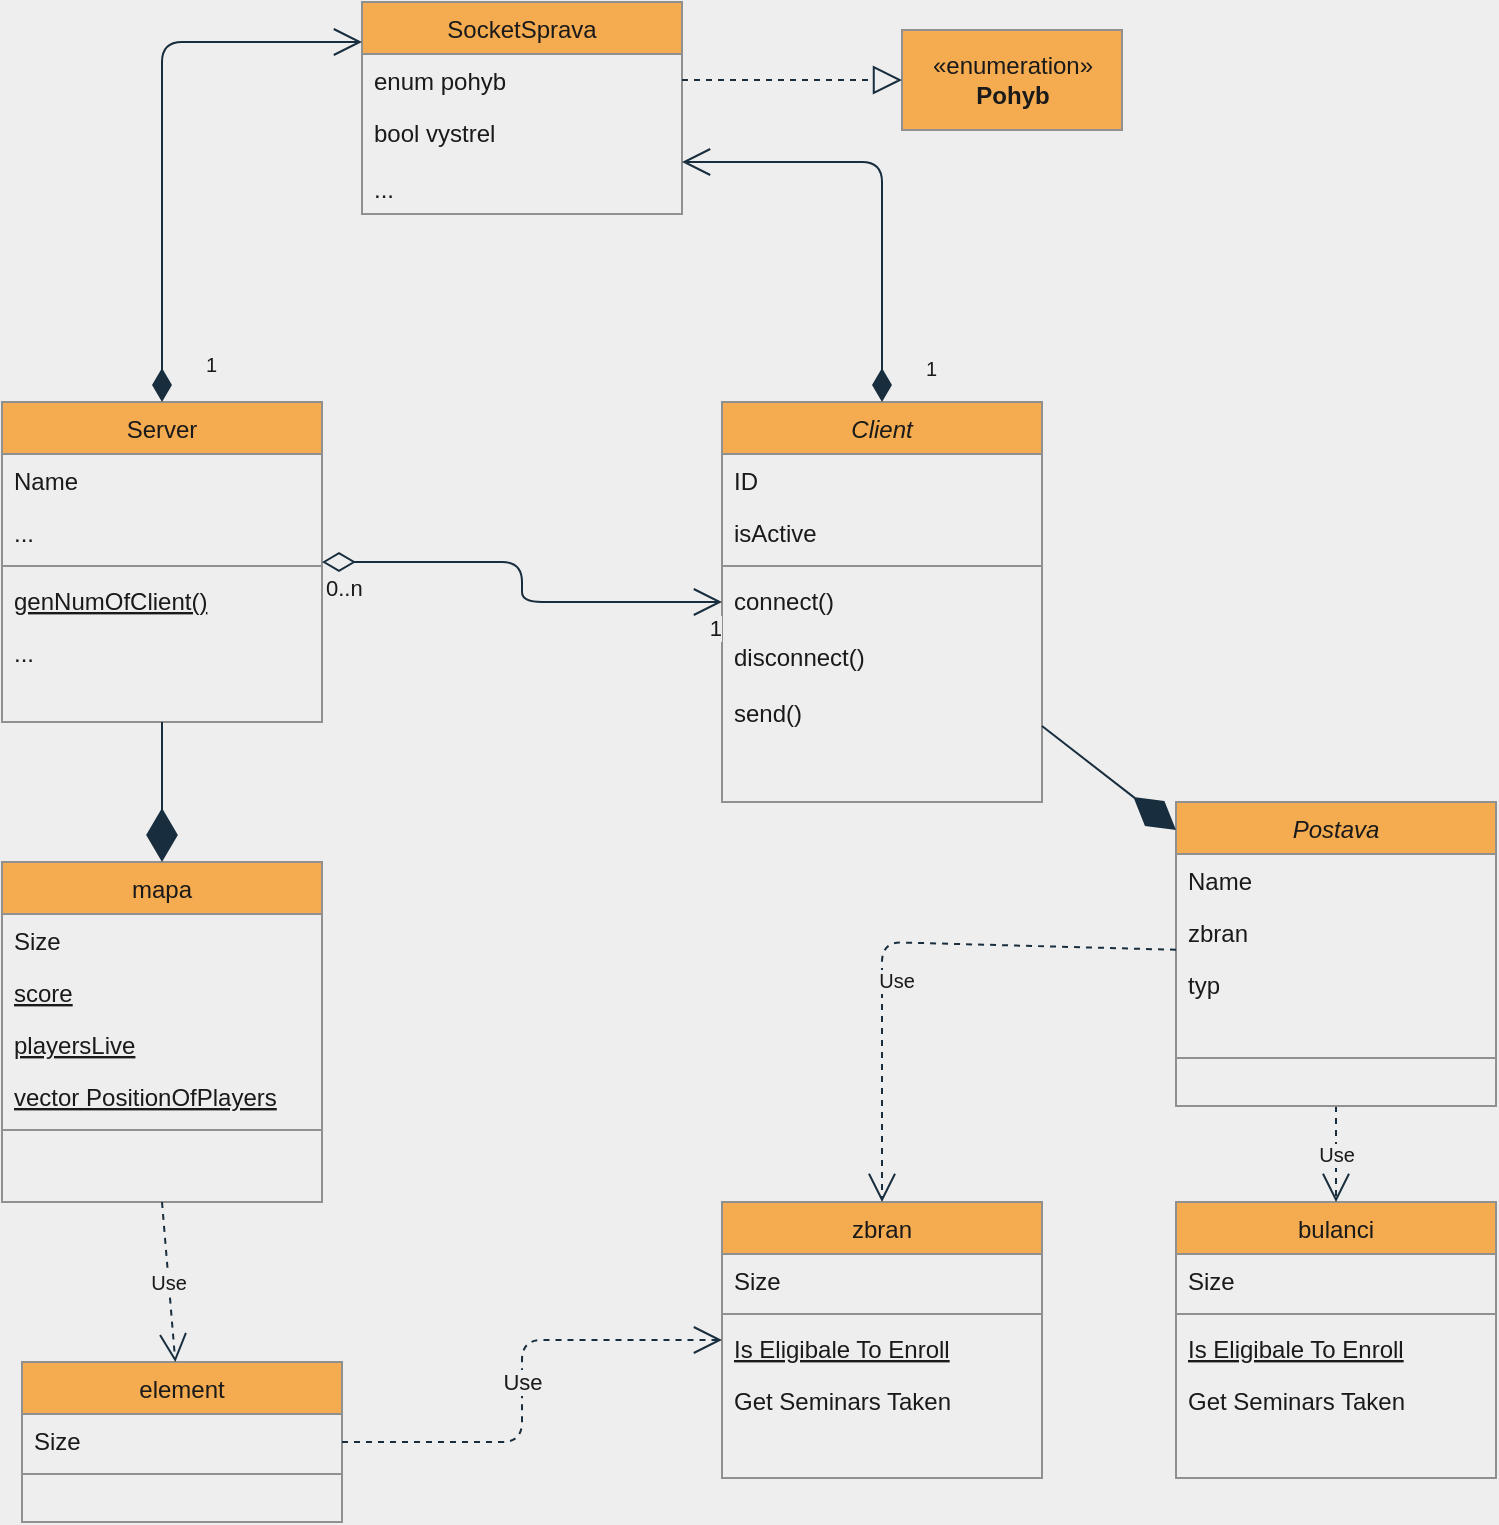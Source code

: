 <mxfile version="13.10.0" type="embed">
    <diagram id="C5RBs43oDa-KdzZeNtuy" name="Page-1">
        <mxGraphModel dx="943" dy="1940" grid="1" gridSize="10" guides="1" tooltips="1" connect="1" arrows="1" fold="1" page="1" pageScale="1" pageWidth="827" pageHeight="1169" background="#EEEEEE" math="0" shadow="0">
            <root>
                <mxCell id="WIyWlLk6GJQsqaUBKTNV-0"/>
                <mxCell id="WIyWlLk6GJQsqaUBKTNV-1" parent="WIyWlLk6GJQsqaUBKTNV-0"/>
                <mxCell id="zkfFHV4jXpPFQw0GAbJ--0" value="Client" style="swimlane;fontStyle=2;align=center;verticalAlign=top;childLayout=stackLayout;horizontal=1;startSize=26;horizontalStack=0;resizeParent=1;resizeLast=0;collapsible=1;marginBottom=0;shadow=0;strokeWidth=1;fillColor=#F5AB50;strokeColor=#909090;fontColor=#1A1A1A;" parent="WIyWlLk6GJQsqaUBKTNV-1" vertex="1">
                    <mxGeometry x="440" y="80" width="160" height="200" as="geometry">
                        <mxRectangle x="230" y="140" width="160" height="26" as="alternateBounds"/>
                    </mxGeometry>
                </mxCell>
                <mxCell id="zkfFHV4jXpPFQw0GAbJ--2" value="ID" style="text;align=left;verticalAlign=top;spacingLeft=4;spacingRight=4;overflow=hidden;rotatable=0;points=[[0,0.5],[1,0.5]];portConstraint=eastwest;shadow=0;html=0;fontColor=#1A1A1A;" parent="zkfFHV4jXpPFQw0GAbJ--0" vertex="1">
                    <mxGeometry y="26" width="160" height="26" as="geometry"/>
                </mxCell>
                <mxCell id="zkfFHV4jXpPFQw0GAbJ--3" value="isActive" style="text;align=left;verticalAlign=top;spacingLeft=4;spacingRight=4;overflow=hidden;rotatable=0;points=[[0,0.5],[1,0.5]];portConstraint=eastwest;shadow=0;html=0;fontColor=#1A1A1A;" parent="zkfFHV4jXpPFQw0GAbJ--0" vertex="1">
                    <mxGeometry y="52" width="160" height="26" as="geometry"/>
                </mxCell>
                <mxCell id="zkfFHV4jXpPFQw0GAbJ--4" value="" style="line;html=1;strokeWidth=1;align=left;verticalAlign=middle;spacingTop=-1;spacingLeft=3;spacingRight=3;rotatable=0;labelPosition=right;points=[];portConstraint=eastwest;fillColor=#F5AB50;strokeColor=#909090;fontColor=#1A1A1A;labelBackgroundColor=#EEEEEE;" parent="zkfFHV4jXpPFQw0GAbJ--0" vertex="1">
                    <mxGeometry y="78" width="160" height="8" as="geometry"/>
                </mxCell>
                <mxCell id="zkfFHV4jXpPFQw0GAbJ--5" value="connect()" style="text;align=left;verticalAlign=top;spacingLeft=4;spacingRight=4;overflow=hidden;rotatable=0;points=[[0,0.5],[1,0.5]];portConstraint=eastwest;fontColor=#1A1A1A;" parent="zkfFHV4jXpPFQw0GAbJ--0" vertex="1">
                    <mxGeometry y="86" width="160" height="28" as="geometry"/>
                </mxCell>
                <mxCell id="65oByAprwnxwpoLDpOKo-60" value="disconnect()" style="text;align=left;verticalAlign=top;spacingLeft=4;spacingRight=4;overflow=hidden;rotatable=0;points=[[0,0.5],[1,0.5]];portConstraint=eastwest;fontColor=#1A1A1A;" parent="zkfFHV4jXpPFQw0GAbJ--0" vertex="1">
                    <mxGeometry y="114" width="160" height="28" as="geometry"/>
                </mxCell>
                <mxCell id="65oByAprwnxwpoLDpOKo-61" value="send()" style="text;align=left;verticalAlign=top;spacingLeft=4;spacingRight=4;overflow=hidden;rotatable=0;points=[[0,0.5],[1,0.5]];portConstraint=eastwest;fontColor=#1A1A1A;" parent="zkfFHV4jXpPFQw0GAbJ--0" vertex="1">
                    <mxGeometry y="142" width="160" height="28" as="geometry"/>
                </mxCell>
                <mxCell id="zkfFHV4jXpPFQw0GAbJ--6" value="Server" style="swimlane;fontStyle=0;align=center;verticalAlign=top;childLayout=stackLayout;horizontal=1;startSize=26;horizontalStack=0;resizeParent=1;resizeLast=0;collapsible=1;marginBottom=0;shadow=0;strokeWidth=1;fillColor=#F5AB50;strokeColor=#909090;fontColor=#1A1A1A;" parent="WIyWlLk6GJQsqaUBKTNV-1" vertex="1">
                    <mxGeometry x="80" y="80" width="160" height="160" as="geometry">
                        <mxRectangle x="130" y="380" width="160" height="26" as="alternateBounds"/>
                    </mxGeometry>
                </mxCell>
                <mxCell id="zkfFHV4jXpPFQw0GAbJ--7" value="Name" style="text;align=left;verticalAlign=top;spacingLeft=4;spacingRight=4;overflow=hidden;rotatable=0;points=[[0,0.5],[1,0.5]];portConstraint=eastwest;fontColor=#1A1A1A;" parent="zkfFHV4jXpPFQw0GAbJ--6" vertex="1">
                    <mxGeometry y="26" width="160" height="26" as="geometry"/>
                </mxCell>
                <mxCell id="zkfFHV4jXpPFQw0GAbJ--8" value="..." style="text;align=left;verticalAlign=top;spacingLeft=4;spacingRight=4;overflow=hidden;rotatable=0;points=[[0,0.5],[1,0.5]];portConstraint=eastwest;shadow=0;html=0;fontColor=#1A1A1A;" parent="zkfFHV4jXpPFQw0GAbJ--6" vertex="1">
                    <mxGeometry y="52" width="160" height="26" as="geometry"/>
                </mxCell>
                <mxCell id="zkfFHV4jXpPFQw0GAbJ--9" value="" style="line;html=1;strokeWidth=1;align=left;verticalAlign=middle;spacingTop=-1;spacingLeft=3;spacingRight=3;rotatable=0;labelPosition=right;points=[];portConstraint=eastwest;fillColor=#F5AB50;strokeColor=#909090;fontColor=#1A1A1A;labelBackgroundColor=#EEEEEE;" parent="zkfFHV4jXpPFQw0GAbJ--6" vertex="1">
                    <mxGeometry y="78" width="160" height="8" as="geometry"/>
                </mxCell>
                <mxCell id="zkfFHV4jXpPFQw0GAbJ--10" value="genNumOfClient()" style="text;align=left;verticalAlign=top;spacingLeft=4;spacingRight=4;overflow=hidden;rotatable=0;points=[[0,0.5],[1,0.5]];portConstraint=eastwest;fontStyle=4;fontColor=#1A1A1A;" parent="zkfFHV4jXpPFQw0GAbJ--6" vertex="1">
                    <mxGeometry y="86" width="160" height="26" as="geometry"/>
                </mxCell>
                <mxCell id="zkfFHV4jXpPFQw0GAbJ--11" value="..." style="text;align=left;verticalAlign=top;spacingLeft=4;spacingRight=4;overflow=hidden;rotatable=0;points=[[0,0.5],[1,0.5]];portConstraint=eastwest;fontColor=#1A1A1A;" parent="zkfFHV4jXpPFQw0GAbJ--6" vertex="1">
                    <mxGeometry y="112" width="160" height="26" as="geometry"/>
                </mxCell>
                <mxCell id="65oByAprwnxwpoLDpOKo-8" value="mapa" style="swimlane;fontStyle=0;align=center;verticalAlign=top;childLayout=stackLayout;horizontal=1;startSize=26;horizontalStack=0;resizeParent=1;resizeLast=0;collapsible=1;marginBottom=0;shadow=0;strokeWidth=1;fillColor=#F5AB50;strokeColor=#909090;fontColor=#1A1A1A;" parent="WIyWlLk6GJQsqaUBKTNV-1" vertex="1">
                    <mxGeometry x="80" y="310" width="160" height="170" as="geometry">
                        <mxRectangle x="130" y="380" width="160" height="26" as="alternateBounds"/>
                    </mxGeometry>
                </mxCell>
                <mxCell id="65oByAprwnxwpoLDpOKo-9" value="Size" style="text;align=left;verticalAlign=top;spacingLeft=4;spacingRight=4;overflow=hidden;rotatable=0;points=[[0,0.5],[1,0.5]];portConstraint=eastwest;fontColor=#1A1A1A;" parent="65oByAprwnxwpoLDpOKo-8" vertex="1">
                    <mxGeometry y="26" width="160" height="26" as="geometry"/>
                </mxCell>
                <mxCell id="65oByAprwnxwpoLDpOKo-63" value="score" style="text;align=left;verticalAlign=top;spacingLeft=4;spacingRight=4;overflow=hidden;rotatable=0;points=[[0,0.5],[1,0.5]];portConstraint=eastwest;fontStyle=4;fontColor=#1A1A1A;" parent="65oByAprwnxwpoLDpOKo-8" vertex="1">
                    <mxGeometry y="52" width="160" height="26" as="geometry"/>
                </mxCell>
                <mxCell id="65oByAprwnxwpoLDpOKo-62" value="playersLive" style="text;align=left;verticalAlign=top;spacingLeft=4;spacingRight=4;overflow=hidden;rotatable=0;points=[[0,0.5],[1,0.5]];portConstraint=eastwest;fontStyle=4;fontColor=#1A1A1A;" parent="65oByAprwnxwpoLDpOKo-8" vertex="1">
                    <mxGeometry y="78" width="160" height="26" as="geometry"/>
                </mxCell>
                <mxCell id="65oByAprwnxwpoLDpOKo-12" value="vector PositionOfPlayers" style="text;align=left;verticalAlign=top;spacingLeft=4;spacingRight=4;overflow=hidden;rotatable=0;points=[[0,0.5],[1,0.5]];portConstraint=eastwest;fontStyle=4;fontColor=#1A1A1A;" parent="65oByAprwnxwpoLDpOKo-8" vertex="1">
                    <mxGeometry y="104" width="160" height="26" as="geometry"/>
                </mxCell>
                <mxCell id="65oByAprwnxwpoLDpOKo-11" value="" style="line;html=1;strokeWidth=1;align=left;verticalAlign=middle;spacingTop=-1;spacingLeft=3;spacingRight=3;rotatable=0;labelPosition=right;points=[];portConstraint=eastwest;fillColor=#F5AB50;strokeColor=#909090;fontColor=#1A1A1A;labelBackgroundColor=#EEEEEE;" parent="65oByAprwnxwpoLDpOKo-8" vertex="1">
                    <mxGeometry y="130" width="160" height="8" as="geometry"/>
                </mxCell>
                <mxCell id="65oByAprwnxwpoLDpOKo-14" value="bulanci" style="swimlane;fontStyle=0;align=center;verticalAlign=top;childLayout=stackLayout;horizontal=1;startSize=26;horizontalStack=0;resizeParent=1;resizeLast=0;collapsible=1;marginBottom=0;shadow=0;strokeWidth=1;fillColor=#F5AB50;strokeColor=#909090;fontColor=#1A1A1A;" parent="WIyWlLk6GJQsqaUBKTNV-1" vertex="1">
                    <mxGeometry x="667" y="480" width="160" height="138" as="geometry">
                        <mxRectangle x="130" y="380" width="160" height="26" as="alternateBounds"/>
                    </mxGeometry>
                </mxCell>
                <mxCell id="65oByAprwnxwpoLDpOKo-15" value="Size" style="text;align=left;verticalAlign=top;spacingLeft=4;spacingRight=4;overflow=hidden;rotatable=0;points=[[0,0.5],[1,0.5]];portConstraint=eastwest;fontColor=#1A1A1A;" parent="65oByAprwnxwpoLDpOKo-14" vertex="1">
                    <mxGeometry y="26" width="160" height="26" as="geometry"/>
                </mxCell>
                <mxCell id="65oByAprwnxwpoLDpOKo-16" value="" style="line;html=1;strokeWidth=1;align=left;verticalAlign=middle;spacingTop=-1;spacingLeft=3;spacingRight=3;rotatable=0;labelPosition=right;points=[];portConstraint=eastwest;fillColor=#F5AB50;strokeColor=#909090;fontColor=#1A1A1A;labelBackgroundColor=#EEEEEE;" parent="65oByAprwnxwpoLDpOKo-14" vertex="1">
                    <mxGeometry y="52" width="160" height="8" as="geometry"/>
                </mxCell>
                <mxCell id="65oByAprwnxwpoLDpOKo-17" value="Is Eligibale To Enroll" style="text;align=left;verticalAlign=top;spacingLeft=4;spacingRight=4;overflow=hidden;rotatable=0;points=[[0,0.5],[1,0.5]];portConstraint=eastwest;fontStyle=4;fontColor=#1A1A1A;" parent="65oByAprwnxwpoLDpOKo-14" vertex="1">
                    <mxGeometry y="60" width="160" height="26" as="geometry"/>
                </mxCell>
                <mxCell id="65oByAprwnxwpoLDpOKo-18" value="Get Seminars Taken" style="text;align=left;verticalAlign=top;spacingLeft=4;spacingRight=4;overflow=hidden;rotatable=0;points=[[0,0.5],[1,0.5]];portConstraint=eastwest;fontColor=#1A1A1A;" parent="65oByAprwnxwpoLDpOKo-14" vertex="1">
                    <mxGeometry y="86" width="160" height="26" as="geometry"/>
                </mxCell>
                <mxCell id="65oByAprwnxwpoLDpOKo-19" value="zbran" style="swimlane;fontStyle=0;align=center;verticalAlign=top;childLayout=stackLayout;horizontal=1;startSize=26;horizontalStack=0;resizeParent=1;resizeLast=0;collapsible=1;marginBottom=0;shadow=0;strokeWidth=1;fillColor=#F5AB50;strokeColor=#909090;fontColor=#1A1A1A;" parent="WIyWlLk6GJQsqaUBKTNV-1" vertex="1">
                    <mxGeometry x="440" y="480" width="160" height="138" as="geometry">
                        <mxRectangle x="130" y="380" width="160" height="26" as="alternateBounds"/>
                    </mxGeometry>
                </mxCell>
                <mxCell id="65oByAprwnxwpoLDpOKo-20" value="Size" style="text;align=left;verticalAlign=top;spacingLeft=4;spacingRight=4;overflow=hidden;rotatable=0;points=[[0,0.5],[1,0.5]];portConstraint=eastwest;fontColor=#1A1A1A;" parent="65oByAprwnxwpoLDpOKo-19" vertex="1">
                    <mxGeometry y="26" width="160" height="26" as="geometry"/>
                </mxCell>
                <mxCell id="65oByAprwnxwpoLDpOKo-21" value="" style="line;html=1;strokeWidth=1;align=left;verticalAlign=middle;spacingTop=-1;spacingLeft=3;spacingRight=3;rotatable=0;labelPosition=right;points=[];portConstraint=eastwest;fillColor=#F5AB50;strokeColor=#909090;fontColor=#1A1A1A;labelBackgroundColor=#EEEEEE;" parent="65oByAprwnxwpoLDpOKo-19" vertex="1">
                    <mxGeometry y="52" width="160" height="8" as="geometry"/>
                </mxCell>
                <mxCell id="65oByAprwnxwpoLDpOKo-22" value="Is Eligibale To Enroll" style="text;align=left;verticalAlign=top;spacingLeft=4;spacingRight=4;overflow=hidden;rotatable=0;points=[[0,0.5],[1,0.5]];portConstraint=eastwest;fontStyle=4;fontColor=#1A1A1A;" parent="65oByAprwnxwpoLDpOKo-19" vertex="1">
                    <mxGeometry y="60" width="160" height="26" as="geometry"/>
                </mxCell>
                <mxCell id="65oByAprwnxwpoLDpOKo-23" value="Get Seminars Taken" style="text;align=left;verticalAlign=top;spacingLeft=4;spacingRight=4;overflow=hidden;rotatable=0;points=[[0,0.5],[1,0.5]];portConstraint=eastwest;fontColor=#1A1A1A;" parent="65oByAprwnxwpoLDpOKo-19" vertex="1">
                    <mxGeometry y="86" width="160" height="26" as="geometry"/>
                </mxCell>
                <mxCell id="65oByAprwnxwpoLDpOKo-28" value="element" style="swimlane;fontStyle=0;align=center;verticalAlign=top;childLayout=stackLayout;horizontal=1;startSize=26;horizontalStack=0;resizeParent=1;resizeLast=0;collapsible=1;marginBottom=0;shadow=0;strokeWidth=1;fillColor=#F5AB50;strokeColor=#909090;fontColor=#1A1A1A;" parent="WIyWlLk6GJQsqaUBKTNV-1" vertex="1">
                    <mxGeometry x="90" y="560" width="160" height="80" as="geometry">
                        <mxRectangle x="130" y="380" width="160" height="26" as="alternateBounds"/>
                    </mxGeometry>
                </mxCell>
                <mxCell id="65oByAprwnxwpoLDpOKo-29" value="Size" style="text;align=left;verticalAlign=top;spacingLeft=4;spacingRight=4;overflow=hidden;rotatable=0;points=[[0,0.5],[1,0.5]];portConstraint=eastwest;fontColor=#1A1A1A;" parent="65oByAprwnxwpoLDpOKo-28" vertex="1">
                    <mxGeometry y="26" width="160" height="26" as="geometry"/>
                </mxCell>
                <mxCell id="65oByAprwnxwpoLDpOKo-30" value="" style="line;html=1;strokeWidth=1;align=left;verticalAlign=middle;spacingTop=-1;spacingLeft=3;spacingRight=3;rotatable=0;labelPosition=right;points=[];portConstraint=eastwest;fillColor=#F5AB50;strokeColor=#909090;fontColor=#1A1A1A;labelBackgroundColor=#EEEEEE;" parent="65oByAprwnxwpoLDpOKo-28" vertex="1">
                    <mxGeometry y="52" width="160" height="8" as="geometry"/>
                </mxCell>
                <mxCell id="65oByAprwnxwpoLDpOKo-33" value="SocketSprava" style="swimlane;fontStyle=0;align=center;verticalAlign=top;childLayout=stackLayout;horizontal=1;startSize=26;horizontalStack=0;resizeParent=1;resizeLast=0;collapsible=1;marginBottom=0;shadow=0;strokeWidth=1;fillColor=#F5AB50;strokeColor=#909090;fontColor=#1A1A1A;" parent="WIyWlLk6GJQsqaUBKTNV-1" vertex="1">
                    <mxGeometry x="260" y="-120" width="160" height="106" as="geometry">
                        <mxRectangle x="130" y="380" width="160" height="26" as="alternateBounds"/>
                    </mxGeometry>
                </mxCell>
                <mxCell id="65oByAprwnxwpoLDpOKo-34" value="enum pohyb&#10;&#10;" style="text;align=left;verticalAlign=top;spacingLeft=4;spacingRight=4;overflow=hidden;rotatable=0;points=[[0,0.5],[1,0.5]];portConstraint=eastwest;fontColor=#1A1A1A;" parent="65oByAprwnxwpoLDpOKo-33" vertex="1">
                    <mxGeometry y="26" width="160" height="26" as="geometry"/>
                </mxCell>
                <mxCell id="65oByAprwnxwpoLDpOKo-38" value="bool vystrel" style="text;align=left;verticalAlign=top;spacingLeft=4;spacingRight=4;overflow=hidden;rotatable=0;points=[[0,0.5],[1,0.5]];portConstraint=eastwest;fontColor=#1A1A1A;" parent="65oByAprwnxwpoLDpOKo-33" vertex="1">
                    <mxGeometry y="52" width="160" height="28" as="geometry"/>
                </mxCell>
                <mxCell id="65oByAprwnxwpoLDpOKo-39" value="..." style="text;align=left;verticalAlign=top;spacingLeft=4;spacingRight=4;overflow=hidden;rotatable=0;points=[[0,0.5],[1,0.5]];portConstraint=eastwest;fontColor=#1A1A1A;" parent="65oByAprwnxwpoLDpOKo-33" vertex="1">
                    <mxGeometry y="80" width="160" height="26" as="geometry"/>
                </mxCell>
                <mxCell id="65oByAprwnxwpoLDpOKo-40" value="" style="endArrow=diamondThin;endFill=1;endSize=24;html=1;fontSize=10;strokeColor=#182E3E;fontColor=#1A1A1A;labelBackgroundColor=#EEEEEE;" parent="WIyWlLk6GJQsqaUBKTNV-1" source="zkfFHV4jXpPFQw0GAbJ--6" target="65oByAprwnxwpoLDpOKo-8" edge="1">
                    <mxGeometry width="160" relative="1" as="geometry">
                        <mxPoint x="130" y="210" as="sourcePoint"/>
                        <mxPoint x="290" y="210" as="targetPoint"/>
                    </mxGeometry>
                </mxCell>
                <mxCell id="65oByAprwnxwpoLDpOKo-42" value="Use" style="endArrow=open;endSize=12;dashed=1;html=1;fontSize=10;exitX=0.5;exitY=1;exitDx=0;exitDy=0;strokeColor=#182E3E;fontColor=#1A1A1A;labelBackgroundColor=#EEEEEE;" parent="WIyWlLk6GJQsqaUBKTNV-1" source="65oByAprwnxwpoLDpOKo-8" target="65oByAprwnxwpoLDpOKo-28" edge="1">
                    <mxGeometry width="160" relative="1" as="geometry">
                        <mxPoint x="-140" y="220" as="sourcePoint"/>
                        <mxPoint x="290" y="290" as="targetPoint"/>
                    </mxGeometry>
                </mxCell>
                <mxCell id="65oByAprwnxwpoLDpOKo-43" value="Use" style="endArrow=open;endSize=12;dashed=1;html=1;fontSize=10;strokeColor=#182E3E;fontColor=#1A1A1A;labelBackgroundColor=#EEEEEE;" parent="WIyWlLk6GJQsqaUBKTNV-1" source="65oByAprwnxwpoLDpOKo-45" target="65oByAprwnxwpoLDpOKo-14" edge="1">
                    <mxGeometry width="160" relative="1" as="geometry">
                        <mxPoint x="310" y="170" as="sourcePoint"/>
                        <mxPoint x="470" y="170" as="targetPoint"/>
                    </mxGeometry>
                </mxCell>
                <mxCell id="65oByAprwnxwpoLDpOKo-45" value="Postava" style="swimlane;fontStyle=2;align=center;verticalAlign=top;childLayout=stackLayout;horizontal=1;startSize=26;horizontalStack=0;resizeParent=1;resizeLast=0;collapsible=1;marginBottom=0;shadow=0;strokeWidth=1;fillColor=#F5AB50;strokeColor=#909090;fontColor=#1A1A1A;" parent="WIyWlLk6GJQsqaUBKTNV-1" vertex="1">
                    <mxGeometry x="667" y="280" width="160" height="152" as="geometry">
                        <mxRectangle x="230" y="140" width="160" height="26" as="alternateBounds"/>
                    </mxGeometry>
                </mxCell>
                <mxCell id="65oByAprwnxwpoLDpOKo-46" value="Name" style="text;align=left;verticalAlign=top;spacingLeft=4;spacingRight=4;overflow=hidden;rotatable=0;points=[[0,0.5],[1,0.5]];portConstraint=eastwest;fontColor=#1A1A1A;" parent="65oByAprwnxwpoLDpOKo-45" vertex="1">
                    <mxGeometry y="26" width="160" height="26" as="geometry"/>
                </mxCell>
                <mxCell id="65oByAprwnxwpoLDpOKo-65" value="zbran" style="text;align=left;verticalAlign=top;spacingLeft=4;spacingRight=4;overflow=hidden;rotatable=0;points=[[0,0.5],[1,0.5]];portConstraint=eastwest;fontColor=#1A1A1A;" parent="65oByAprwnxwpoLDpOKo-45" vertex="1">
                    <mxGeometry y="52" width="160" height="26" as="geometry"/>
                </mxCell>
                <mxCell id="65oByAprwnxwpoLDpOKo-66" value="typ" style="text;align=left;verticalAlign=top;spacingLeft=4;spacingRight=4;overflow=hidden;rotatable=0;points=[[0,0.5],[1,0.5]];portConstraint=eastwest;fontColor=#1A1A1A;" parent="65oByAprwnxwpoLDpOKo-45" vertex="1">
                    <mxGeometry y="78" width="160" height="26" as="geometry"/>
                </mxCell>
                <mxCell id="65oByAprwnxwpoLDpOKo-49" value="" style="line;html=1;strokeWidth=1;align=left;verticalAlign=middle;spacingTop=-1;spacingLeft=3;spacingRight=3;rotatable=0;labelPosition=right;points=[];portConstraint=eastwest;fillColor=#F5AB50;strokeColor=#909090;fontColor=#1A1A1A;labelBackgroundColor=#EEEEEE;" parent="65oByAprwnxwpoLDpOKo-45" vertex="1">
                    <mxGeometry y="104" width="160" height="48" as="geometry"/>
                </mxCell>
                <mxCell id="65oByAprwnxwpoLDpOKo-51" value="" style="endArrow=diamondThin;endFill=1;endSize=24;html=1;fontSize=10;strokeColor=#182E3E;fontColor=#1A1A1A;labelBackgroundColor=#EEEEEE;" parent="WIyWlLk6GJQsqaUBKTNV-1" source="zkfFHV4jXpPFQw0GAbJ--0" target="65oByAprwnxwpoLDpOKo-45" edge="1">
                    <mxGeometry width="160" relative="1" as="geometry">
                        <mxPoint x="420" y="240" as="sourcePoint"/>
                        <mxPoint x="580" y="240" as="targetPoint"/>
                    </mxGeometry>
                </mxCell>
                <mxCell id="65oByAprwnxwpoLDpOKo-53" value="" style="endArrow=open;html=1;endSize=12;startArrow=diamondThin;startSize=14;startFill=0;edgeStyle=orthogonalEdgeStyle;fontSize=10;strokeColor=#182E3E;fontColor=#1A1A1A;labelBackgroundColor=#EEEEEE;" parent="WIyWlLk6GJQsqaUBKTNV-1" source="zkfFHV4jXpPFQw0GAbJ--6" target="zkfFHV4jXpPFQw0GAbJ--0" edge="1">
                    <mxGeometry y="-21" relative="1" as="geometry">
                        <mxPoint x="220" y="120" as="sourcePoint"/>
                        <mxPoint x="380" y="120" as="targetPoint"/>
                        <mxPoint as="offset"/>
                    </mxGeometry>
                </mxCell>
                <mxCell id="65oByAprwnxwpoLDpOKo-54" value="0..n" style="edgeLabel;resizable=0;html=1;align=left;verticalAlign=top;fontColor=#1A1A1A;labelBackgroundColor=#EEEEEE;" parent="65oByAprwnxwpoLDpOKo-53" connectable="0" vertex="1">
                    <mxGeometry x="-1" relative="1" as="geometry"/>
                </mxCell>
                <mxCell id="65oByAprwnxwpoLDpOKo-55" value="1" style="edgeLabel;resizable=0;html=1;align=right;verticalAlign=top;fontColor=#1A1A1A;labelBackgroundColor=#EEEEEE;" parent="65oByAprwnxwpoLDpOKo-53" connectable="0" vertex="1">
                    <mxGeometry x="1" relative="1" as="geometry"/>
                </mxCell>
                <mxCell id="65oByAprwnxwpoLDpOKo-57" value="1" style="endArrow=open;html=1;endSize=12;startArrow=diamondThin;startSize=14;startFill=1;edgeStyle=orthogonalEdgeStyle;align=left;verticalAlign=bottom;fontSize=10;exitX=0.5;exitY=0;exitDx=0;exitDy=0;strokeColor=#182E3E;fontColor=#1A1A1A;labelBackgroundColor=#EEEEEE;" parent="WIyWlLk6GJQsqaUBKTNV-1" source="zkfFHV4jXpPFQw0GAbJ--6" target="65oByAprwnxwpoLDpOKo-33" edge="1">
                    <mxGeometry x="-0.927" y="-20" relative="1" as="geometry">
                        <mxPoint x="220" y="40" as="sourcePoint"/>
                        <mxPoint x="380" y="40" as="targetPoint"/>
                        <Array as="points">
                            <mxPoint x="160" y="-100"/>
                        </Array>
                        <mxPoint as="offset"/>
                    </mxGeometry>
                </mxCell>
                <mxCell id="65oByAprwnxwpoLDpOKo-58" value="1" style="endArrow=open;html=1;endSize=12;startArrow=diamondThin;startSize=14;startFill=1;edgeStyle=orthogonalEdgeStyle;align=left;verticalAlign=bottom;fontSize=10;strokeColor=#182E3E;fontColor=#1A1A1A;labelBackgroundColor=#EEEEEE;" parent="WIyWlLk6GJQsqaUBKTNV-1" target="65oByAprwnxwpoLDpOKo-39" edge="1">
                    <mxGeometry x="-0.927" y="-20" relative="1" as="geometry">
                        <mxPoint x="520" y="80" as="sourcePoint"/>
                        <mxPoint x="350" y="-4" as="targetPoint"/>
                        <mxPoint as="offset"/>
                        <Array as="points">
                            <mxPoint x="520" y="-40"/>
                        </Array>
                    </mxGeometry>
                </mxCell>
                <mxCell id="65oByAprwnxwpoLDpOKo-59" value="Use" style="endArrow=open;endSize=12;dashed=1;html=1;fontSize=10;strokeColor=#182E3E;fontColor=#1A1A1A;entryX=0.5;entryY=0;entryDx=0;entryDy=0;labelBackgroundColor=#EEEEEE;" parent="WIyWlLk6GJQsqaUBKTNV-1" source="65oByAprwnxwpoLDpOKo-45" target="65oByAprwnxwpoLDpOKo-19" edge="1">
                    <mxGeometry x="0.007" y="19" width="160" relative="1" as="geometry">
                        <mxPoint x="757" y="428" as="sourcePoint"/>
                        <mxPoint x="757" y="490" as="targetPoint"/>
                        <Array as="points">
                            <mxPoint x="520" y="350"/>
                        </Array>
                        <mxPoint as="offset"/>
                    </mxGeometry>
                </mxCell>
                <mxCell id="65oByAprwnxwpoLDpOKo-64" value="Use" style="endArrow=open;endSize=12;dashed=1;html=1;strokeColor=#182E3E;fontColor=#1A1A1A;exitX=1;exitY=0.5;exitDx=0;exitDy=0;labelBackgroundColor=#EEEEEE;" parent="WIyWlLk6GJQsqaUBKTNV-1" source="65oByAprwnxwpoLDpOKo-28" target="65oByAprwnxwpoLDpOKo-19" edge="1">
                    <mxGeometry width="160" relative="1" as="geometry">
                        <mxPoint x="340" y="430" as="sourcePoint"/>
                        <mxPoint x="430" y="600" as="targetPoint"/>
                        <Array as="points">
                            <mxPoint x="340" y="600"/>
                            <mxPoint x="340" y="549"/>
                        </Array>
                    </mxGeometry>
                </mxCell>
                <mxCell id="qgCzm78W4yFHdfLZyvfZ-2" value="«enumeration»&lt;br&gt;&lt;b&gt;Pohyb&lt;/b&gt;" style="html=1;strokeColor=#909090;fillColor=#F5AB50;fontColor=#1A1A1A;" parent="WIyWlLk6GJQsqaUBKTNV-1" vertex="1">
                    <mxGeometry x="530" y="-106" width="110" height="50" as="geometry"/>
                </mxCell>
                <mxCell id="qgCzm78W4yFHdfLZyvfZ-4" value="" style="endArrow=block;dashed=1;endFill=0;endSize=12;html=1;strokeColor=#182E3E;fontColor=#1A1A1A;labelBackgroundColor=#EEEEEE;" parent="WIyWlLk6GJQsqaUBKTNV-1" source="65oByAprwnxwpoLDpOKo-34" target="qgCzm78W4yFHdfLZyvfZ-2" edge="1">
                    <mxGeometry width="160" relative="1" as="geometry">
                        <mxPoint x="140" y="10" as="sourcePoint"/>
                        <mxPoint x="300" y="10" as="targetPoint"/>
                    </mxGeometry>
                </mxCell>
            </root>
        </mxGraphModel>
    </diagram>
</mxfile>